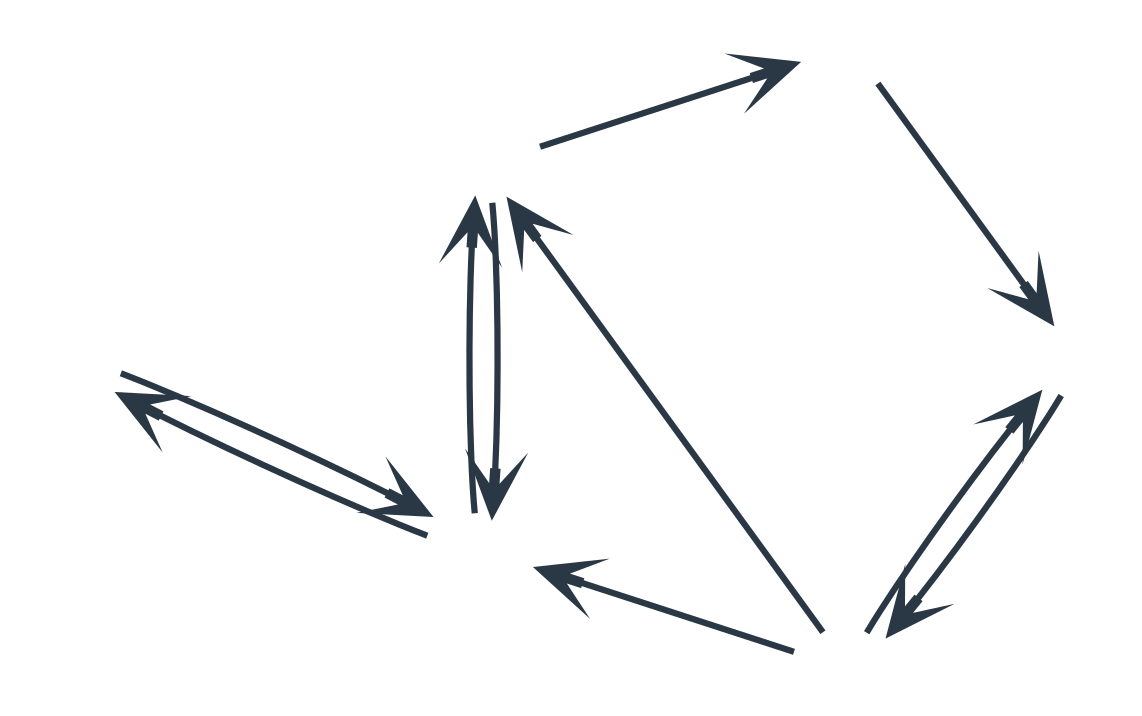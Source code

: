 digraph G { 

layout="circo";
edge [color="#2A3845"]; 
node [fontsize=30];
node [color=white];
mindist=2;


m1[image="man.svg", label="",shape=none];
m2[image="man.svg", label="",shape=none];
m3[image="man.svg", label="",shape=none];
m4[image="man.svg",label="",shape=none];
m5[image="man.svg", label="",shape=none];
m6[image="man.svg", label="",shape=none];
#m1[shape=epsf, shapefile="man.ps"];

m2 -> m3 [ label=" ",color="#2A3845",arrowhead="vee",arrowsize="2",penwidth=3 ];
m3 -> m2 [ label=" ",color="#2A3845",arrowhead="vee",arrowsize="2",penwidth=3 ];
m3 -> m4 [ label=" ",color="#2A3845",arrowhead="vee",arrowsize="2",penwidth=3 ];
m4 -> m6 [ label=" ",color="#2A3845",arrowhead="vee",arrowsize="2",penwidth=3 ];
m5 -> m2 [ label=" ",color="#2A3845",arrowhead="vee",arrowsize="2",penwidth=3 ];
m6 -> m4 [ label=" ",color="#2A3845",arrowhead="vee",arrowsize="2",penwidth=3 ];

m4 -> m1 [ label=" ",color="#2A3845",arrowhead="vee",arrowsize="2",penwidth=3 ];
m1 -> m4 [ label=" ",color="#2A3845",arrowhead="vee",arrowsize="2",penwidth=3 ];
m3 -> m6 [ label=" ",color="#2A3845",arrowhead="vee",arrowsize="2",penwidth=3 ];
m6 -> m5 [ label=" ",color="#2A3845",arrowhead="vee",arrowsize="2",penwidth=3 ];
}
